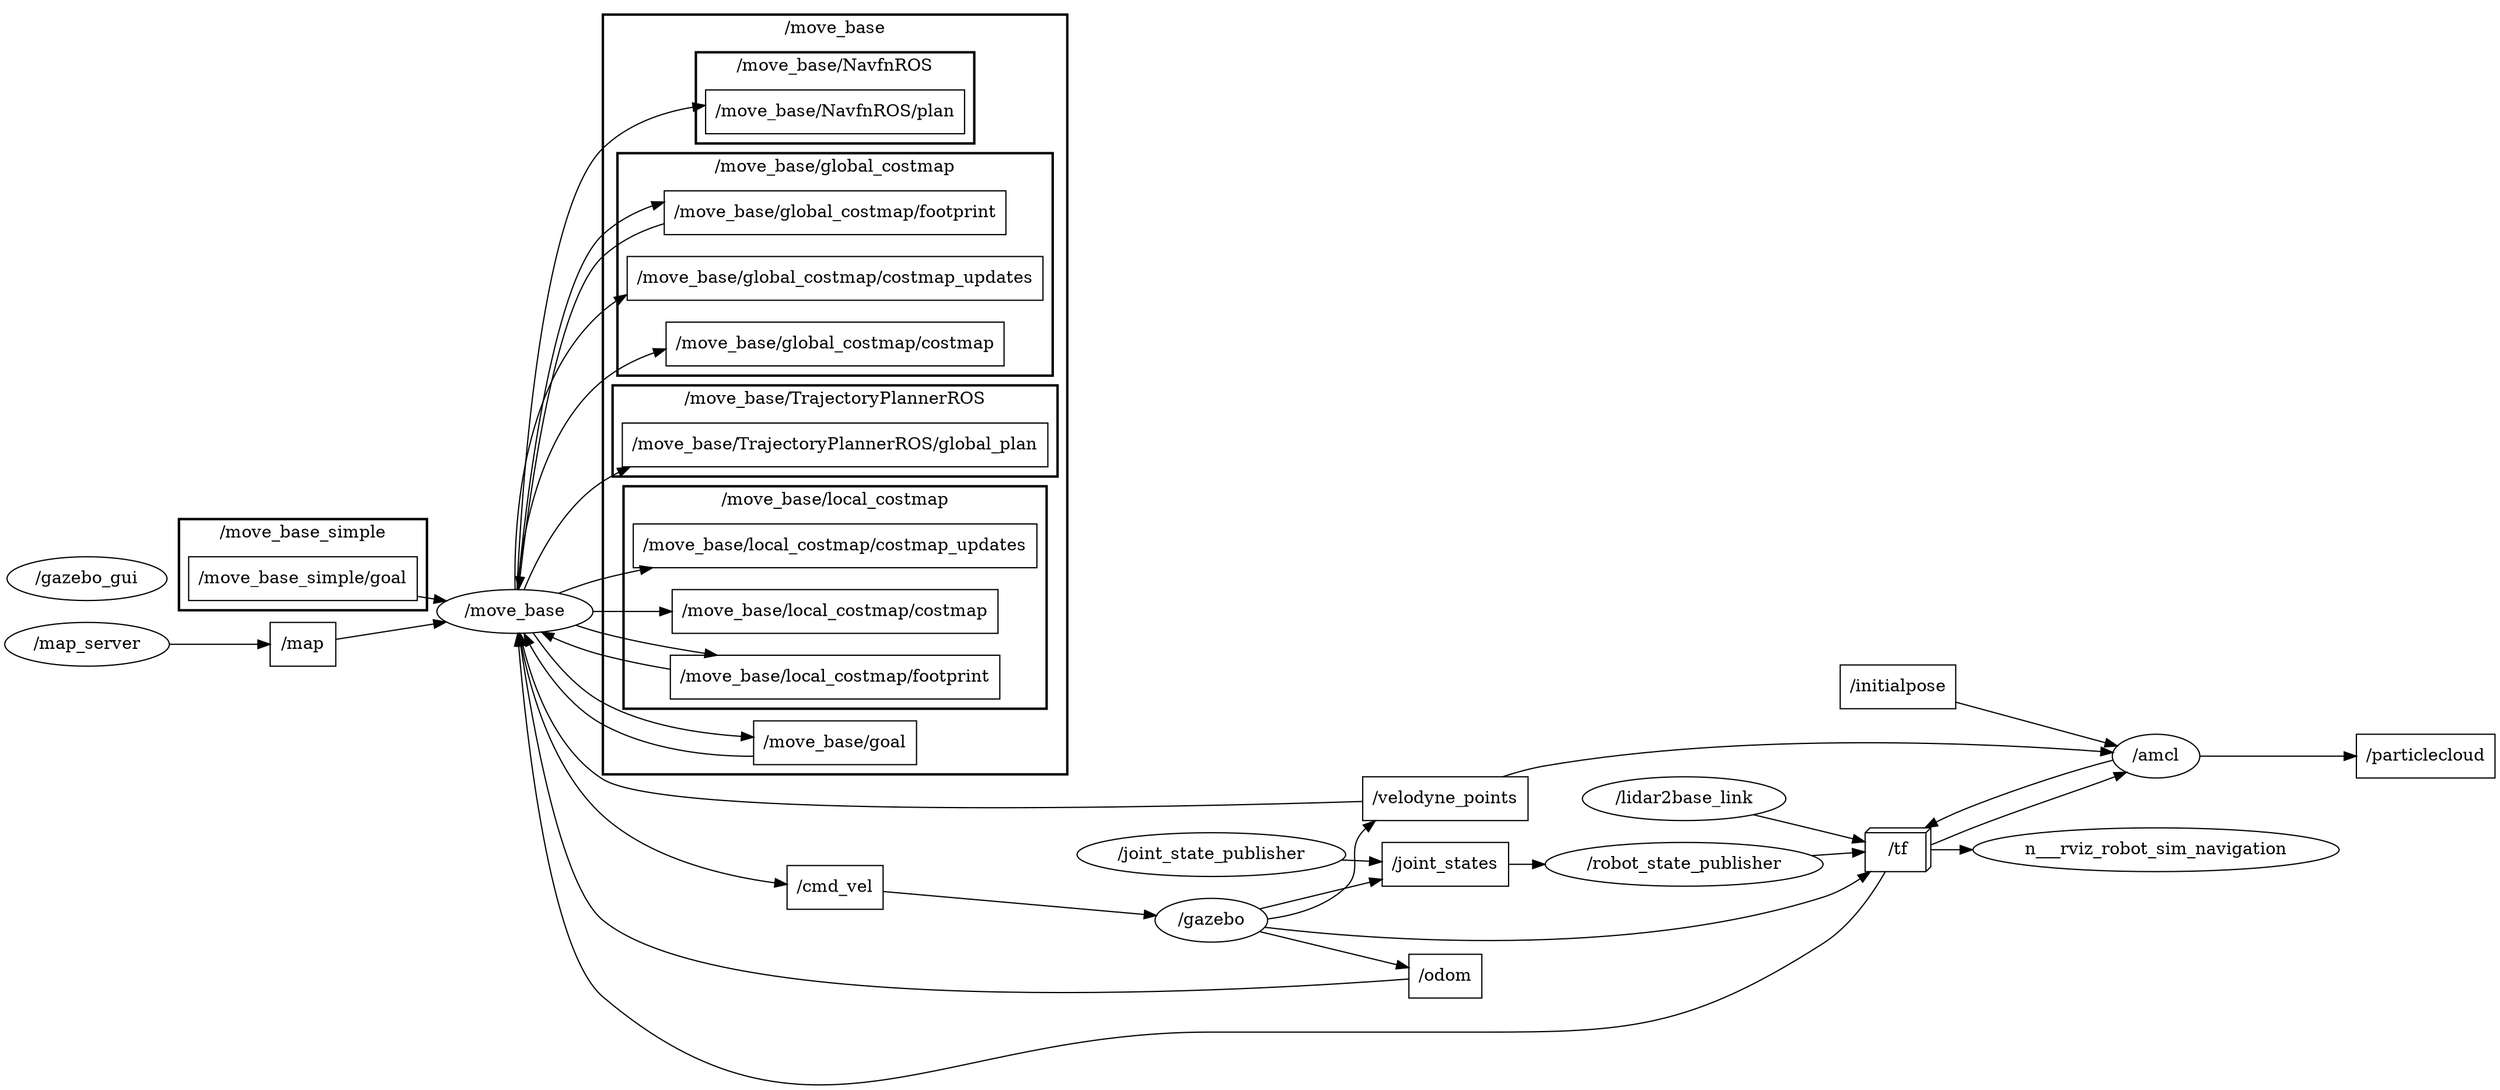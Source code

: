 digraph graphname {
	graph [bb="0,0,1673.3,848.41",
		compound=True,
		rank=same,
		rankdir=LR,
		ranksep=0.2
	];
	node [label="\N"];
	subgraph cluster___move_base {
		graph [bb="407.78,215.41,716.78,840.41",
			compound=True,
			label="/move_base",
			lheight=0.21,
			lp="562.28,828.91",
			lwidth=0.92,
			rank=same,
			rankdir=LR,
			ranksep=0.2,
			style=bold
		];
		subgraph cluster___move_base__NavfnROS {
			graph [bb="467.78,734.41,656.78,809.41",
				compound=True,
				label="/move_base/NavfnROS",
				lheight=0.21,
				lp="562.28,797.91",
				lwidth=1.81,
				rank=same,
				rankdir=LR,
				ranksep=0.2,
				style=bold
			];
			t___move_base__NavfnROS__plan			 [URL=topic_3A__move_base__NavfnROS__plan,
				height=0.5,
				label="/move_base/NavfnROS/plan",
				pos="562.28,760.41",
				shape=box,
				tooltip="topic:/move_base/NavfnROS/plan",
				width=2.4028];
		}
		subgraph cluster___move_base__global_costmap {
			graph [bb="419.78,543.41,704.78,726.41",
				compound=True,
				label="/move_base/global_costmap",
				lheight=0.21,
				lp="562.28,714.91",
				lwidth=2.17,
				rank=same,
				rankdir=LR,
				ranksep=0.2,
				style=bold
			];
			t___move_base__global_costmap__footprint			 [URL=topic_3A__move_base__global_costmap__footprint,
				height=0.5,
				label="/move_base/global_costmap/footprint",
				pos="562.28,623.41",
				shape=box,
				tooltip="topic:/move_base/global_costmap/footprint",
				width=3.0972];
			t___move_base__global_costmap__costmap_updates			 [URL=topic_3A__move_base__global_costmap__costmap_updates,
				height=0.5,
				label="/move_base/global_costmap/costmap_updates",
				pos="562.28,569.41",
				shape=box,
				tooltip="topic:/move_base/global_costmap/costmap_updates",
				width=3.7361];
			t___move_base__global_costmap__costmap			 [URL=topic_3A__move_base__global_costmap__costmap,
				height=0.5,
				label="/move_base/global_costmap/costmap",
				pos="562.28,677.41",
				shape=box,
				tooltip="topic:/move_base/global_costmap/costmap",
				width=3.0694];
		}
		subgraph cluster___move_base__TrajectoryPlannerROS {
			graph [bb="415.78,460.41,708.78,535.41",
				compound=True,
				label="/move_base/TrajectoryPlannerROS",
				lheight=0.21,
				lp="562.28,523.91",
				lwidth=2.68,
				rank=same,
				rankdir=LR,
				ranksep=0.2,
				style=bold
			];
			t___move_base__TrajectoryPlannerROS__global_plan			 [URL=topic_3A__move_base__TrajectoryPlannerROS__global_plan,
				height=0.5,
				label="/move_base/TrajectoryPlannerROS/global_plan",
				pos="562.28,486.41",
				shape=box,
				tooltip="topic:/move_base/TrajectoryPlannerROS/global_plan",
				width=3.8472];
		}
		subgraph cluster___move_base__local_costmap {
			graph [bb="423.28,269.41,701.28,452.41",
				compound=True,
				label="/move_base/local_costmap",
				lheight=0.21,
				lp="562.28,440.91",
				lwidth=2.06,
				rank=same,
				rankdir=LR,
				ranksep=0.2,
				style=bold
			];
			t___move_base__local_costmap__costmap_updates			 [URL=topic_3A__move_base__local_costmap__costmap_updates,
				height=0.5,
				label="/move_base/local_costmap/costmap_updates",
				pos="562.28,349.41",
				shape=box,
				tooltip="topic:/move_base/local_costmap/costmap_updates",
				width=3.6389];
			t___move_base__local_costmap__costmap			 [URL=topic_3A__move_base__local_costmap__costmap,
				height=0.5,
				label="/move_base/local_costmap/costmap",
				pos="562.28,295.41",
				shape=box,
				tooltip="topic:/move_base/local_costmap/costmap",
				width=2.9722];
			t___move_base__local_costmap__footprint			 [URL=topic_3A__move_base__local_costmap__footprint,
				height=0.5,
				label="/move_base/local_costmap/footprint",
				pos="562.28,403.41",
				shape=box,
				tooltip="topic:/move_base/local_costmap/footprint",
				width=2.9861];
		}
		t___move_base__goal		 [URL=topic_3A__move_base__goal,
			height=0.5,
			label="/move_base/goal",
			pos="562.28,241.41",
			shape=box,
			tooltip="topic:/move_base/goal",
			width=1.5139];
	}
	subgraph cluster___move_base_simple {
		graph [bb="117.19,350.41,285.19,425.41",
			compound=True,
			label="/move_base_simple",
			lheight=0.21,
			lp="201.19,413.91",
			lwidth=1.51,
			rank=same,
			rankdir=LR,
			ranksep=0.2,
			style=bold
		];
		t___move_base_simple__goal		 [URL=topic_3A__move_base_simple__goal,
			height=0.5,
			label="/move_base_simple/goal",
			pos="201.19,376.41",
			shape=box,
			tooltip="topic:/move_base_simple/goal",
			width=2.1111];
	}
	n___move_base	 [URL=__move_base,
		height=0.5,
		label="/move_base",
		pos="346.49,349.41",
		shape=ellipse,
		tooltip="/move_base",
		width=1.4804];
	t___move_base__global_costmap__footprint -> n___move_base	 [penwidth=1,
		pos="e,349.87,367.59 450.74,611.04 434.85,606.13 419.83,598.7 407.78,587.41 376.91,558.49 358.47,434.44 351.15,377.68"];
	t___move_base__local_costmap__footprint -> n___move_base	 [penwidth=1,
		pos="e,388.81,360.62 485.45,385.35 460.41,380.73 432.62,375.03 407.78,367.41 404.66,366.45 401.48,365.37 398.3,364.22"];
	t___move_base__goal -> n___move_base	 [penwidth=1,
		pos="e,352.57,331.3 507.67,231.96 476.46,232.18 437.53,238.1 407.78,256.41 383.52,271.34 366.17,300.04 356.48,321.84"];
	t___move_base_simple__goal -> n___move_base	 [penwidth=1,
		pos="e,299.46,358.08 277.2,362.28 281.34,361.5 285.48,360.72 289.54,359.95"];
	t___initialpose	 [URL=topic_3A__initialpose,
		height=0.5,
		label="/initialpose",
		pos="1267.5,157.41",
		shape=box,
		tooltip="topic:/initialpose",
		width=1.0694];
	n___amcl	 [URL=__amcl,
		height=0.5,
		label="/amcl",
		pos="1444.2,157.41",
		shape=ellipse,
		tooltip="/amcl",
		width=0.84854];
	t___initialpose -> n___amcl	 [penwidth=1,
		pos="e,1413.5,157.41 1306.4,157.41 1335,157.41 1374.2,157.41 1403.2,157.41"];
	t___cmd_vel	 [URL=topic_3A__cmd_vel,
		height=0.5,
		label="/cmd_vel",
		pos="562.28,111.41",
		shape=box,
		tooltip="topic:/cmd_vel",
		width=0.94444];
	n___gazebo	 [URL=__gazebo,
		height=0.5,
		label="/gazebo",
		pos="811.87,111.41",
		shape=ellipse,
		tooltip="/gazebo",
		width=1.0652];
	t___cmd_vel -> n___gazebo	 [penwidth=1,
		pos="e,773.49,111.41 596.42,111.41 639.35,111.41 714.49,111.41 763.46,111.41"];
	t___joint_states	 [URL=topic_3A__joint_states,
		height=0.5,
		label="/joint_states",
		pos="967.97,57.412",
		shape=box,
		tooltip="topic:/joint_states",
		width=1.1389];
	n___robot_state_publisher	 [URL=__robot_state_publisher,
		height=0.5,
		label="/robot_state_publisher",
		pos="1126,57.412",
		shape=ellipse,
		tooltip="/robot_state_publisher",
		width=2.4734];
	t___joint_states -> n___robot_state_publisher	 [penwidth=1,
		pos="e,1036.7,57.412 1009.2,57.412 1014.6,57.412 1020.5,57.412 1026.5,57.412"];
	t___odom	 [URL=topic_3A__odom,
		height=0.5,
		label="/odom",
		pos="967.97,149.41",
		shape=box,
		tooltip="topic:/odom",
		width=0.75];
	t___odom -> n___move_base	 [penwidth=1,
		pos="e,347.6,331.4 940.88,148.93 836.28,147.25 450.79,143.27 407.78,175.41 361.8,209.78 350.66,281.52 348.1,321.31"];
	t___map	 [URL=topic_3A__map,
		height=0.5,
		label="/map",
		pos="201.19,322.41",
		shape=box,
		tooltip="topic:/map",
		width=0.75];
	t___map -> n___move_base	 [penwidth=1,
		pos="e,299.65,340.77 228.47,327.36 245.63,330.6 268.69,334.94 289.8,338.92"];
	t___particlecloud	 [URL=topic_3A__particlecloud,
		height=0.5,
		label="/particlecloud",
		pos="1627.8,157.41",
		shape=box,
		tooltip="topic:/particlecloud",
		width=1.2639];
	t___velodyne_points	 [URL=topic_3A__velodyne_points,
		height=0.5,
		label="/velodyne_points",
		pos="967.97,203.41",
		shape=box,
		tooltip="topic:/velodyne_points",
		width=1.5278];
	t___velodyne_points -> n___amcl	 [penwidth=1,
		pos="e,1415.5,164.03 1023.2,202.66 1090,201.2 1206.8,196.92 1306,184.41 1340,180.13 1378.1,172.38 1405.6,166.27"];
	t___velodyne_points -> n___move_base	 [penwidth=1,
		pos="e,349.32,331.13 912.8,196.98 788.91,183.4 489.25,157.27 407.78,211.41 371,235.86 356.51,288.12 350.9,320.85"];
	n_n__tf	 [URL=topic_3A__tf,
		height=0.5,
		label="/tf",
		pos="1267.5,103.41",
		shape=box3d,
		tooltip="topic:/tf",
		width=0.75];
	n_n__tf -> n___amcl	 [penwidth=1,
		pos="e,1418.6,147.24 1294.7,110.21 1302.6,114.04 1311.5,118.3 1320,121.41 1349.1,132.01 1383.7,139.14 1408.8,144.92"];
	n_n__tf -> n___move_base	 [penwidth=1,
		pos="e,349.05,331.3 1259.2,85.16 1251.2,67.805 1236.5,42.595 1215,30.412 1119.7,-23.783 1078.7,11.412 968.97,11.412 810.87,11.412 810.87,11.412 810.87,11.412 628.81,11.412 539.36,-41.428 407.78,84.412 373.76,116.95 356.15,259.74 350.03,321.16"];
	n___rviz_robot_sim_navigation	 [height=0.5,
		pos="1444.2,103.41",
		width=3.4483];
	n_n__tf -> n___rviz_robot_sim_navigation	 [penwidth=1,
		pos="e,1320,103.41 1294.7,103.41 1299.3,103.41 1304.4,103.41 1309.9,103.41"];
	n___amcl -> t___particlecloud	 [penwidth=1,
		pos="e,1582.3,157.41 1474.8,157.41 1501.1,157.41 1540.2,157.41 1572.2,157.41"];
	n___amcl -> n_n__tf	 [penwidth=1,
		pos="e,1285.2,121.47 1414,160.4 1388.6,158.13 1351.2,150.76 1320,139.41 1311.2,136.2 1302,131.76 1293.9,126.97"];
	n___move_base -> t___move_base__NavfnROS__plan	 [penwidth=1,
		pos="e,475.56,761.58 347.71,367.68 348.94,436.33 356.87,677.63 407.78,730.41 423.07,746.26 444.07,755.08 465.63,759.73"];
	n___move_base -> t___move_base__global_costmap__footprint	 [penwidth=1,
		pos="e,450.74,628.8 348.97,367.56 354.16,420.8 373.15,572.97 407.78,605.41 417.38,614.4 428.87,620.95 441.18,625.6"];
	n___move_base -> t___move_base__global_costmap__costmap_updates	 [penwidth=1,
		pos="e,427.47,553.04 347.5,367.52 348.58,405.53 356.77,493.92 407.78,539.41 411.24,542.49 414.91,545.3 418.77,547.85"];
	n___move_base -> t___move_base__global_costmap__costmap	 [penwidth=1,
		pos="e,451.5,674.71 348.5,367.43 352.19,426.14 366.89,610.47 407.78,650.41 417.42,659.83 429.12,666.6 441.71,671.41"];
	n___move_base -> t___move_base__TrajectoryPlannerROS__global_plan	 [penwidth=1,
		pos="e,428.3,468.35 352.43,367.38 360.07,391.63 377.18,434.32 407.78,456.41 411.47,459.08 415.34,461.52 419.34,463.76"];
	n___move_base -> t___move_base__local_costmap__costmap_updates	 [penwidth=1,
		pos="e,431.09,349.41 399.79,349.41 406.5,349.41 413.61,349.41 420.95,349.41"];
	n___move_base -> t___move_base__local_costmap__costmap	 [penwidth=1,
		pos="e,455.19,310.54 376.98,334.46 386.61,330.05 397.47,325.57 407.78,322.41 419.84,318.71 432.6,315.47 445.4,312.63"];
	n___move_base -> t___move_base__local_costmap__footprint	 [penwidth=1,
		pos="e,454.78,397.09 365.24,366.44 377.02,373.61 392.98,380.87 407.78,385.41 419.62,389.04 432.13,392.24 444.7,394.99"];
	n___move_base -> t___move_base__goal	 [penwidth=1,
		pos="e,507.67,247.63 358.54,331.87 368.54,314.24 385.15,288.34 407.78,274.41 434.39,258.04 468.35,251.57 497.56,248.56"];
	n___move_base -> t___cmd_vel	 [penwidth=1,
		pos="e,528.13,109.09 347.02,331.41 347.03,291.27 353.04,193.98 407.78,143.41 437.32,116.13 483.88,109.67 517.98,109.1"];
	n___lidar2base_link	 [URL=__lidar2base_link,
		height=0.5,
		label="/lidar2base_link",
		pos="1126,149.41",
		shape=ellipse,
		tooltip="/lidar2base_link",
		width=1.8776];
	n___lidar2base_link -> n_n__tf	 [penwidth=1,
		pos="e,1240.2,112.08 1169.3,135.49 1188.8,129.03 1211.9,121.44 1230.6,115.26"];
	n___robot_state_publisher -> n_n__tf	 [penwidth=1,
		pos="e,1240.2,94.729 1173.5,72.729 1192,78.846 1213.1,85.783 1230.4,91.511"];
	n___gazebo -> t___joint_states	 [penwidth=1,
		pos="e,926.88,73.898 844.95,101.97 861.23,97.022 881.25,90.697 898.97,84.412 904.94,82.293 911.16,79.976 917.32,77.617"];
	n___gazebo -> t___odom	 [penwidth=1,
		pos="e,940.74,142.94 846.31,119.66 871.2,125.8 905.16,134.17 930.7,140.47"];
	n___gazebo -> t___velodyne_points	 [penwidth=1,
		pos="e,929.49,185.36 834.3,126.33 854.28,140 885.09,160.46 912.97,176.41 915.44,177.83 918,179.25 920.59,180.65"];
	n___gazebo -> n_n__tf	 [penwidth=1,
		pos="e,1240.5,103.87 850.39,110.75 936.2,109.24 1145.9,105.54 1230.4,104.05"];
	n___joint_state_publisher	 [URL=__joint_state_publisher,
		height=0.5,
		label="/joint_state_publisher",
		pos="811.87,57.412",
		shape=ellipse,
		tooltip="/joint_state_publisher",
		width=2.4192];
	n___joint_state_publisher -> t___joint_states	 [penwidth=1,
		pos="e,926.62,57.412 899.38,57.412 905.15,57.412 910.84,57.412 916.34,57.412"];
	n___map_server	 [URL=__map_server,
		height=0.5,
		label="/map_server",
		pos="54.595,322.41",
		shape=ellipse,
		tooltip="/map_server",
		width=1.5165];
	n___map_server -> t___map	 [penwidth=1,
		pos="e,173.85,322.41 109.44,322.41 127.48,322.41 147.18,322.41 163.59,322.41"];
	n___gazebo_gui	 [URL=__gazebo_gui,
		height=0.5,
		label="/gazebo_gui",
		pos="54.595,376.41",
		shape=ellipse,
		tooltip="/gazebo_gui",
		width=1.4985];
}
